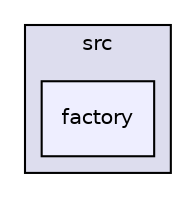 digraph "factory" {
  compound=true
  node [ fontsize="10", fontname="Helvetica"];
  edge [ labelfontsize="10", labelfontname="Helvetica"];
  subgraph clusterdir_bfdfd8a3ecca797f1c48a0f523622085 {
    graph [ bgcolor="#ddddee", pencolor="black", label="src" fontname="Helvetica", fontsize="10", URL="dir_bfdfd8a3ecca797f1c48a0f523622085.html"]
  dir_0750ef8981427b72fe38e992a51f30ca [shape=box, label="factory", style="filled", fillcolor="#eeeeff", pencolor="black", URL="dir_0750ef8981427b72fe38e992a51f30ca.html"];
  }
}
